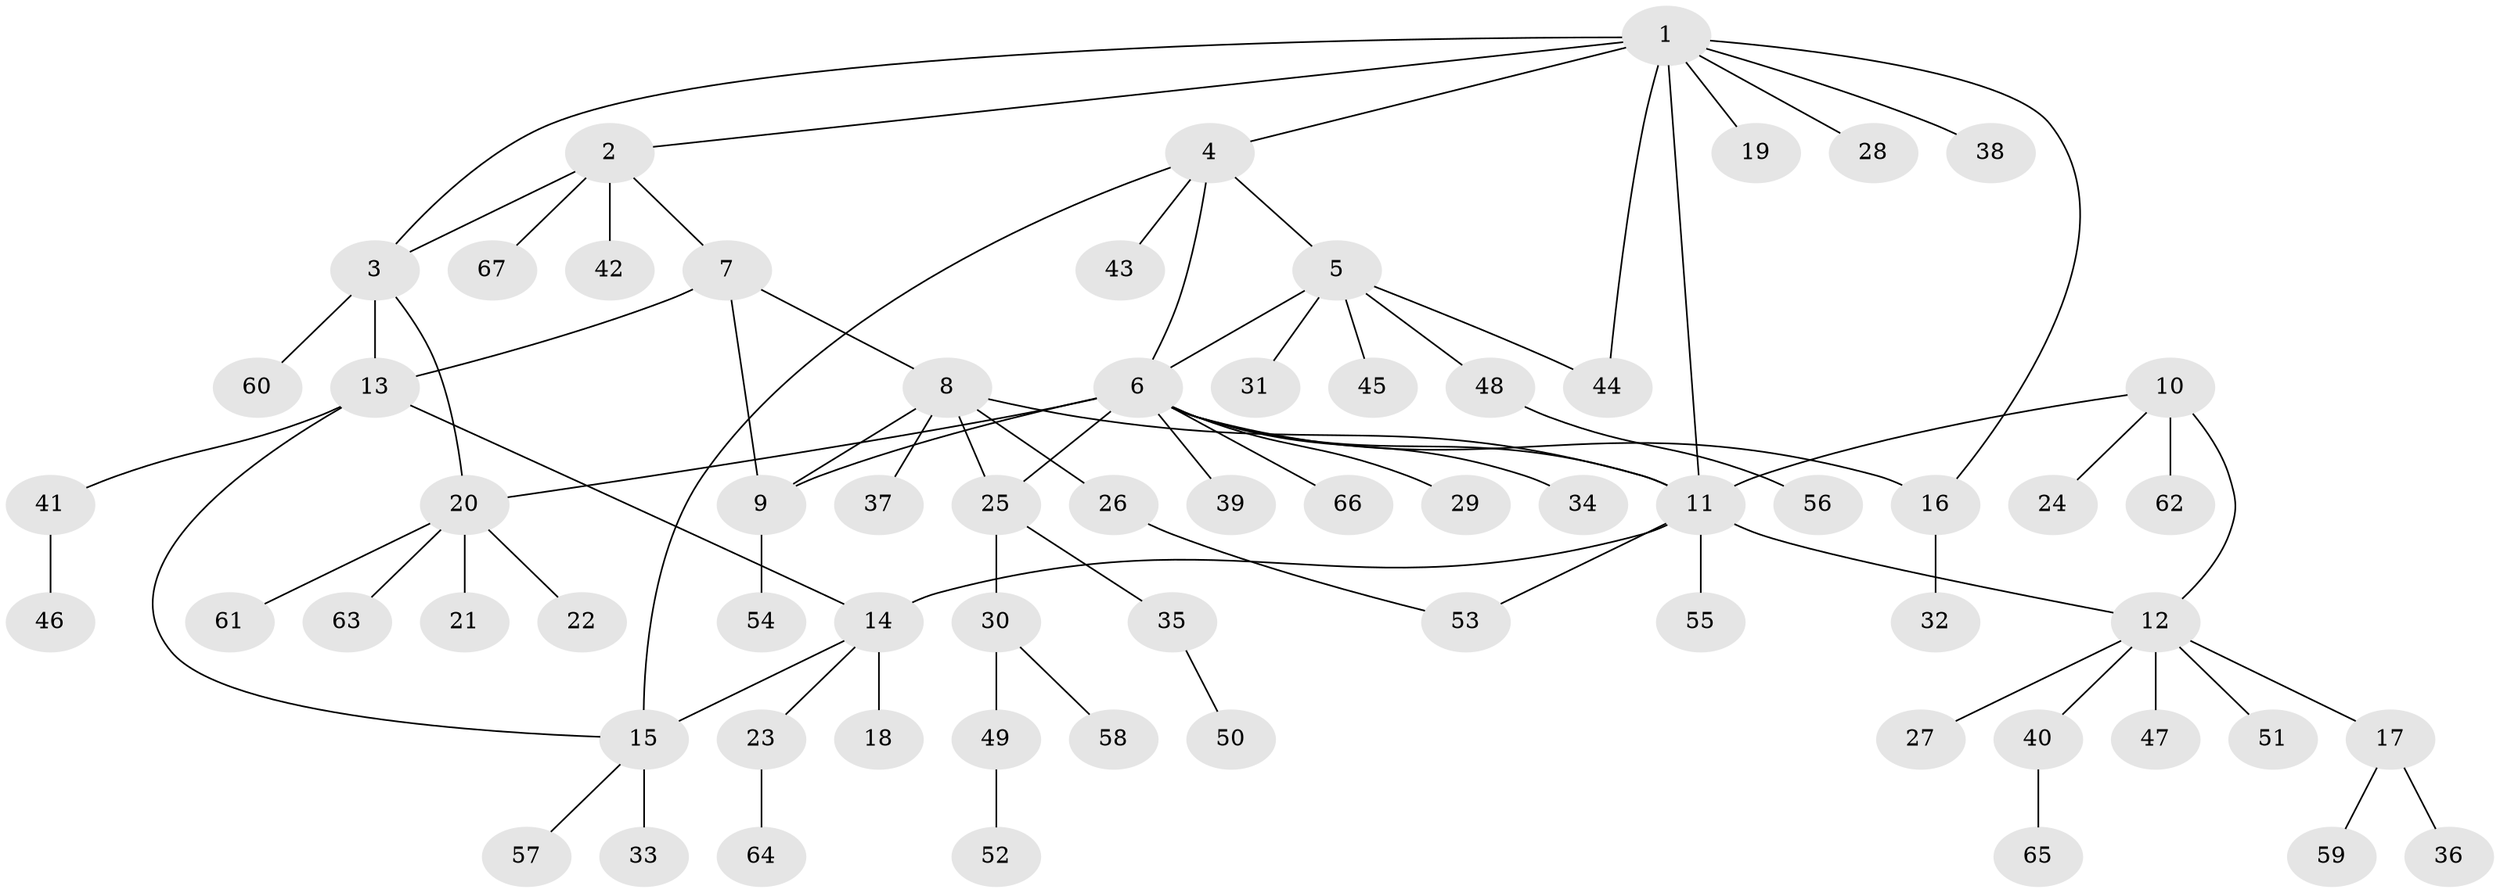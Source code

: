 // Generated by graph-tools (version 1.1) at 2025/37/03/09/25 02:37:17]
// undirected, 67 vertices, 82 edges
graph export_dot {
graph [start="1"]
  node [color=gray90,style=filled];
  1;
  2;
  3;
  4;
  5;
  6;
  7;
  8;
  9;
  10;
  11;
  12;
  13;
  14;
  15;
  16;
  17;
  18;
  19;
  20;
  21;
  22;
  23;
  24;
  25;
  26;
  27;
  28;
  29;
  30;
  31;
  32;
  33;
  34;
  35;
  36;
  37;
  38;
  39;
  40;
  41;
  42;
  43;
  44;
  45;
  46;
  47;
  48;
  49;
  50;
  51;
  52;
  53;
  54;
  55;
  56;
  57;
  58;
  59;
  60;
  61;
  62;
  63;
  64;
  65;
  66;
  67;
  1 -- 2;
  1 -- 3;
  1 -- 4;
  1 -- 11;
  1 -- 16;
  1 -- 19;
  1 -- 28;
  1 -- 38;
  1 -- 44;
  2 -- 3;
  2 -- 7;
  2 -- 42;
  2 -- 67;
  3 -- 13;
  3 -- 20;
  3 -- 60;
  4 -- 5;
  4 -- 6;
  4 -- 15;
  4 -- 43;
  5 -- 6;
  5 -- 31;
  5 -- 44;
  5 -- 45;
  5 -- 48;
  6 -- 9;
  6 -- 11;
  6 -- 16;
  6 -- 20;
  6 -- 25;
  6 -- 29;
  6 -- 34;
  6 -- 39;
  6 -- 66;
  7 -- 8;
  7 -- 9;
  7 -- 13;
  8 -- 9;
  8 -- 11;
  8 -- 25;
  8 -- 26;
  8 -- 37;
  9 -- 54;
  10 -- 11;
  10 -- 12;
  10 -- 24;
  10 -- 62;
  11 -- 12;
  11 -- 14;
  11 -- 53;
  11 -- 55;
  12 -- 17;
  12 -- 27;
  12 -- 40;
  12 -- 47;
  12 -- 51;
  13 -- 14;
  13 -- 15;
  13 -- 41;
  14 -- 15;
  14 -- 18;
  14 -- 23;
  15 -- 33;
  15 -- 57;
  16 -- 32;
  17 -- 36;
  17 -- 59;
  20 -- 21;
  20 -- 22;
  20 -- 61;
  20 -- 63;
  23 -- 64;
  25 -- 30;
  25 -- 35;
  26 -- 53;
  30 -- 49;
  30 -- 58;
  35 -- 50;
  40 -- 65;
  41 -- 46;
  48 -- 56;
  49 -- 52;
}
